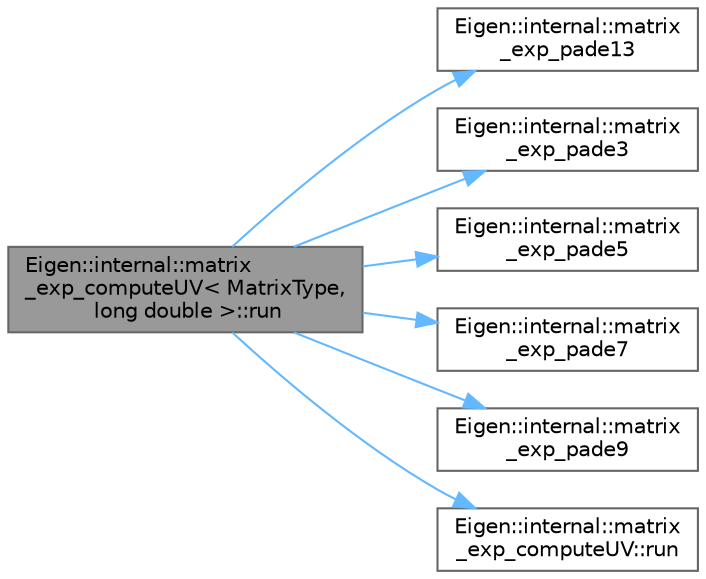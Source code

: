 digraph "Eigen::internal::matrix_exp_computeUV&lt; MatrixType, long double &gt;::run"
{
 // LATEX_PDF_SIZE
  bgcolor="transparent";
  edge [fontname=Helvetica,fontsize=10,labelfontname=Helvetica,labelfontsize=10];
  node [fontname=Helvetica,fontsize=10,shape=box,height=0.2,width=0.4];
  rankdir="LR";
  Node1 [id="Node000001",label="Eigen::internal::matrix\l_exp_computeUV\< MatrixType,\l long double \>::run",height=0.2,width=0.4,color="gray40", fillcolor="grey60", style="filled", fontcolor="black",tooltip=" "];
  Node1 -> Node2 [id="edge1_Node000001_Node000002",color="steelblue1",style="solid",tooltip=" "];
  Node2 [id="Node000002",label="Eigen::internal::matrix\l_exp_pade13",height=0.2,width=0.4,color="grey40", fillcolor="white", style="filled",URL="$namespace_eigen_1_1internal.html#ae7d0962a143c96343984440db683905a",tooltip="Compute the (13,13)-Padé approximant to the exponential."];
  Node1 -> Node3 [id="edge2_Node000001_Node000003",color="steelblue1",style="solid",tooltip=" "];
  Node3 [id="Node000003",label="Eigen::internal::matrix\l_exp_pade3",height=0.2,width=0.4,color="grey40", fillcolor="white", style="filled",URL="$namespace_eigen_1_1internal.html#a7e6cf2e01b6fb376d33b9bb8183e5777",tooltip="Compute the (3,3)-Padé approximant to the exponential."];
  Node1 -> Node4 [id="edge3_Node000001_Node000004",color="steelblue1",style="solid",tooltip=" "];
  Node4 [id="Node000004",label="Eigen::internal::matrix\l_exp_pade5",height=0.2,width=0.4,color="grey40", fillcolor="white", style="filled",URL="$namespace_eigen_1_1internal.html#af4992d182490219270a24aaa8285e63a",tooltip="Compute the (5,5)-Padé approximant to the exponential."];
  Node1 -> Node5 [id="edge4_Node000001_Node000005",color="steelblue1",style="solid",tooltip=" "];
  Node5 [id="Node000005",label="Eigen::internal::matrix\l_exp_pade7",height=0.2,width=0.4,color="grey40", fillcolor="white", style="filled",URL="$namespace_eigen_1_1internal.html#a1abecb439e6cb1b5188828cdb7e0ab60",tooltip="Compute the (7,7)-Padé approximant to the exponential."];
  Node1 -> Node6 [id="edge5_Node000001_Node000006",color="steelblue1",style="solid",tooltip=" "];
  Node6 [id="Node000006",label="Eigen::internal::matrix\l_exp_pade9",height=0.2,width=0.4,color="grey40", fillcolor="white", style="filled",URL="$namespace_eigen_1_1internal.html#a218447e97bf869bf354f92e020a7355a",tooltip="Compute the (9,9)-Padé approximant to the exponential."];
  Node1 -> Node7 [id="edge6_Node000001_Node000007",color="steelblue1",style="solid",tooltip=" "];
  Node7 [id="Node000007",label="Eigen::internal::matrix\l_exp_computeUV::run",height=0.2,width=0.4,color="grey40", fillcolor="white", style="filled",URL="$struct_eigen_1_1internal_1_1matrix__exp__compute_u_v.html#a7847531ae0fccc8ec7648f95846c8adb",tooltip="Compute Padé approximant to the exponential."];
}
